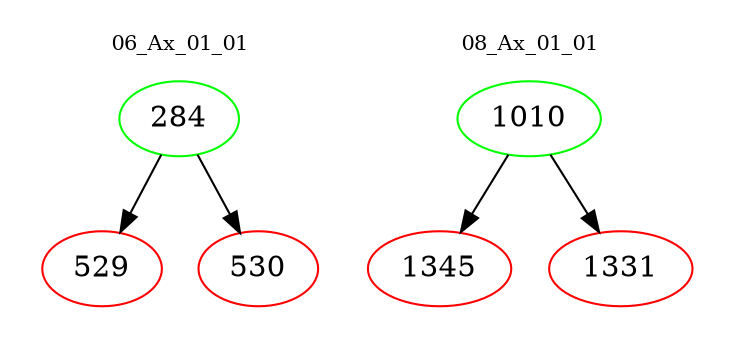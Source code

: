digraph{
subgraph cluster_0 {
color = white
label = "06_Ax_01_01";
fontsize=10;
T0_284 [label="284", color="green"]
T0_284 -> T0_529 [color="black"]
T0_529 [label="529", color="red"]
T0_284 -> T0_530 [color="black"]
T0_530 [label="530", color="red"]
}
subgraph cluster_1 {
color = white
label = "08_Ax_01_01";
fontsize=10;
T1_1010 [label="1010", color="green"]
T1_1010 -> T1_1345 [color="black"]
T1_1345 [label="1345", color="red"]
T1_1010 -> T1_1331 [color="black"]
T1_1331 [label="1331", color="red"]
}
}
